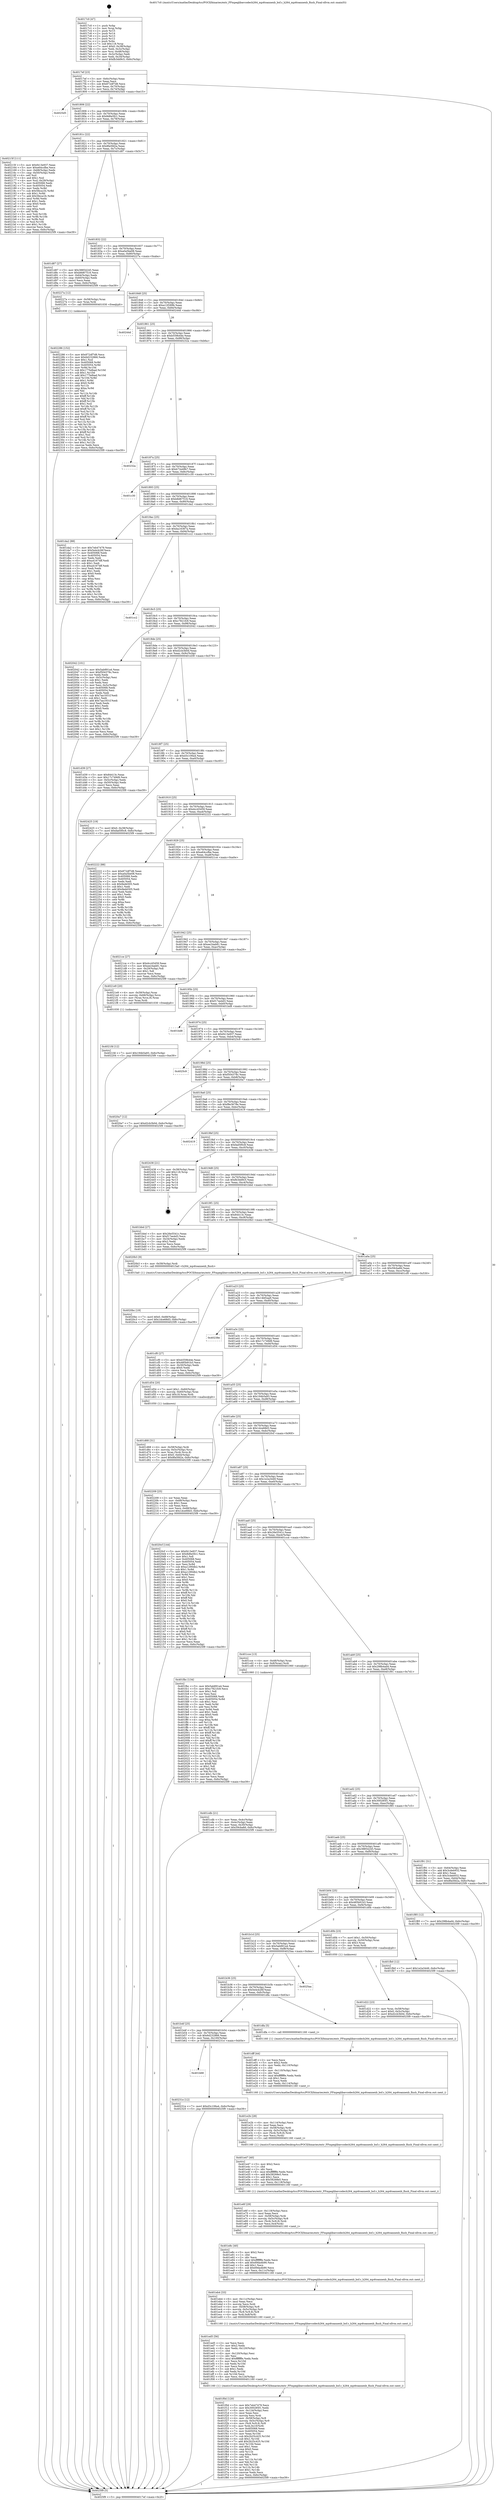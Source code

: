 digraph "0x4017c0" {
  label = "0x4017c0 (/mnt/c/Users/mathe/Desktop/tcc/POCII/binaries/extr_FFmpeglibavcodech264_mp4toannexb_bsf.c_h264_mp4toannexb_flush_Final-ollvm.out::main(0))"
  labelloc = "t"
  node[shape=record]

  Entry [label="",width=0.3,height=0.3,shape=circle,fillcolor=black,style=filled]
  "0x4017ef" [label="{
     0x4017ef [23]\l
     | [instrs]\l
     &nbsp;&nbsp;0x4017ef \<+3\>: mov -0x6c(%rbp),%eax\l
     &nbsp;&nbsp;0x4017f2 \<+2\>: mov %eax,%ecx\l
     &nbsp;&nbsp;0x4017f4 \<+6\>: sub $0x872df7d8,%ecx\l
     &nbsp;&nbsp;0x4017fa \<+3\>: mov %eax,-0x70(%rbp)\l
     &nbsp;&nbsp;0x4017fd \<+3\>: mov %ecx,-0x74(%rbp)\l
     &nbsp;&nbsp;0x401800 \<+6\>: je 00000000004025d5 \<main+0xe15\>\l
  }"]
  "0x4025d5" [label="{
     0x4025d5\l
  }", style=dashed]
  "0x401806" [label="{
     0x401806 [22]\l
     | [instrs]\l
     &nbsp;&nbsp;0x401806 \<+5\>: jmp 000000000040180b \<main+0x4b\>\l
     &nbsp;&nbsp;0x40180b \<+3\>: mov -0x70(%rbp),%eax\l
     &nbsp;&nbsp;0x40180e \<+5\>: sub $0x8d6e5fc1,%eax\l
     &nbsp;&nbsp;0x401813 \<+3\>: mov %eax,-0x78(%rbp)\l
     &nbsp;&nbsp;0x401816 \<+6\>: je 000000000040215f \<main+0x99f\>\l
  }"]
  Exit [label="",width=0.3,height=0.3,shape=circle,fillcolor=black,style=filled,peripheries=2]
  "0x40215f" [label="{
     0x40215f [111]\l
     | [instrs]\l
     &nbsp;&nbsp;0x40215f \<+5\>: mov $0xf413e937,%eax\l
     &nbsp;&nbsp;0x402164 \<+5\>: mov $0xe64ccfbe,%ecx\l
     &nbsp;&nbsp;0x402169 \<+3\>: mov -0x68(%rbp),%edx\l
     &nbsp;&nbsp;0x40216c \<+3\>: cmp -0x50(%rbp),%edx\l
     &nbsp;&nbsp;0x40216f \<+4\>: setl %sil\l
     &nbsp;&nbsp;0x402173 \<+4\>: and $0x1,%sil\l
     &nbsp;&nbsp;0x402177 \<+4\>: mov %sil,-0x29(%rbp)\l
     &nbsp;&nbsp;0x40217b \<+7\>: mov 0x405068,%edx\l
     &nbsp;&nbsp;0x402182 \<+7\>: mov 0x405054,%edi\l
     &nbsp;&nbsp;0x402189 \<+3\>: mov %edx,%r8d\l
     &nbsp;&nbsp;0x40218c \<+7\>: sub $0x5feca1fc,%r8d\l
     &nbsp;&nbsp;0x402193 \<+4\>: sub $0x1,%r8d\l
     &nbsp;&nbsp;0x402197 \<+7\>: add $0x5feca1fc,%r8d\l
     &nbsp;&nbsp;0x40219e \<+4\>: imul %r8d,%edx\l
     &nbsp;&nbsp;0x4021a2 \<+3\>: and $0x1,%edx\l
     &nbsp;&nbsp;0x4021a5 \<+3\>: cmp $0x0,%edx\l
     &nbsp;&nbsp;0x4021a8 \<+4\>: sete %sil\l
     &nbsp;&nbsp;0x4021ac \<+3\>: cmp $0xa,%edi\l
     &nbsp;&nbsp;0x4021af \<+4\>: setl %r9b\l
     &nbsp;&nbsp;0x4021b3 \<+3\>: mov %sil,%r10b\l
     &nbsp;&nbsp;0x4021b6 \<+3\>: and %r9b,%r10b\l
     &nbsp;&nbsp;0x4021b9 \<+3\>: xor %r9b,%sil\l
     &nbsp;&nbsp;0x4021bc \<+3\>: or %sil,%r10b\l
     &nbsp;&nbsp;0x4021bf \<+4\>: test $0x1,%r10b\l
     &nbsp;&nbsp;0x4021c3 \<+3\>: cmovne %ecx,%eax\l
     &nbsp;&nbsp;0x4021c6 \<+3\>: mov %eax,-0x6c(%rbp)\l
     &nbsp;&nbsp;0x4021c9 \<+5\>: jmp 00000000004025f9 \<main+0xe39\>\l
  }"]
  "0x40181c" [label="{
     0x40181c [22]\l
     | [instrs]\l
     &nbsp;&nbsp;0x40181c \<+5\>: jmp 0000000000401821 \<main+0x61\>\l
     &nbsp;&nbsp;0x401821 \<+3\>: mov -0x70(%rbp),%eax\l
     &nbsp;&nbsp;0x401824 \<+5\>: sub $0x8fa5fd2a,%eax\l
     &nbsp;&nbsp;0x401829 \<+3\>: mov %eax,-0x7c(%rbp)\l
     &nbsp;&nbsp;0x40182c \<+6\>: je 0000000000401d87 \<main+0x5c7\>\l
  }"]
  "0x401b68" [label="{
     0x401b68\l
  }", style=dashed]
  "0x401d87" [label="{
     0x401d87 [27]\l
     | [instrs]\l
     &nbsp;&nbsp;0x401d87 \<+5\>: mov $0x38854245,%eax\l
     &nbsp;&nbsp;0x401d8c \<+5\>: mov $0xb8d67516,%ecx\l
     &nbsp;&nbsp;0x401d91 \<+3\>: mov -0x64(%rbp),%edx\l
     &nbsp;&nbsp;0x401d94 \<+3\>: cmp -0x60(%rbp),%edx\l
     &nbsp;&nbsp;0x401d97 \<+3\>: cmovl %ecx,%eax\l
     &nbsp;&nbsp;0x401d9a \<+3\>: mov %eax,-0x6c(%rbp)\l
     &nbsp;&nbsp;0x401d9d \<+5\>: jmp 00000000004025f9 \<main+0xe39\>\l
  }"]
  "0x401832" [label="{
     0x401832 [22]\l
     | [instrs]\l
     &nbsp;&nbsp;0x401832 \<+5\>: jmp 0000000000401837 \<main+0x77\>\l
     &nbsp;&nbsp;0x401837 \<+3\>: mov -0x70(%rbp),%eax\l
     &nbsp;&nbsp;0x40183a \<+5\>: sub $0xa0a5be08,%eax\l
     &nbsp;&nbsp;0x40183f \<+3\>: mov %eax,-0x80(%rbp)\l
     &nbsp;&nbsp;0x401842 \<+6\>: je 000000000040227a \<main+0xaba\>\l
  }"]
  "0x40231e" [label="{
     0x40231e [12]\l
     | [instrs]\l
     &nbsp;&nbsp;0x40231e \<+7\>: movl $0xd3c106a4,-0x6c(%rbp)\l
     &nbsp;&nbsp;0x402325 \<+5\>: jmp 00000000004025f9 \<main+0xe39\>\l
  }"]
  "0x40227a" [label="{
     0x40227a [12]\l
     | [instrs]\l
     &nbsp;&nbsp;0x40227a \<+4\>: mov -0x58(%rbp),%rax\l
     &nbsp;&nbsp;0x40227e \<+3\>: mov %rax,%rdi\l
     &nbsp;&nbsp;0x402281 \<+5\>: call 0000000000401030 \<free@plt\>\l
     | [calls]\l
     &nbsp;&nbsp;0x401030 \{1\} (unknown)\l
  }"]
  "0x401848" [label="{
     0x401848 [25]\l
     | [instrs]\l
     &nbsp;&nbsp;0x401848 \<+5\>: jmp 000000000040184d \<main+0x8d\>\l
     &nbsp;&nbsp;0x40184d \<+3\>: mov -0x70(%rbp),%eax\l
     &nbsp;&nbsp;0x401850 \<+5\>: sub $0xa12f289b,%eax\l
     &nbsp;&nbsp;0x401855 \<+6\>: mov %eax,-0x84(%rbp)\l
     &nbsp;&nbsp;0x40185b \<+6\>: je 000000000040244d \<main+0xc8d\>\l
  }"]
  "0x402286" [label="{
     0x402286 [152]\l
     | [instrs]\l
     &nbsp;&nbsp;0x402286 \<+5\>: mov $0x872df7d8,%ecx\l
     &nbsp;&nbsp;0x40228b \<+5\>: mov $0x6d232866,%edx\l
     &nbsp;&nbsp;0x402290 \<+3\>: mov $0x1,%sil\l
     &nbsp;&nbsp;0x402293 \<+8\>: mov 0x405068,%r8d\l
     &nbsp;&nbsp;0x40229b \<+8\>: mov 0x405054,%r9d\l
     &nbsp;&nbsp;0x4022a3 \<+3\>: mov %r8d,%r10d\l
     &nbsp;&nbsp;0x4022a6 \<+7\>: sub $0x177bdbad,%r10d\l
     &nbsp;&nbsp;0x4022ad \<+4\>: sub $0x1,%r10d\l
     &nbsp;&nbsp;0x4022b1 \<+7\>: add $0x177bdbad,%r10d\l
     &nbsp;&nbsp;0x4022b8 \<+4\>: imul %r10d,%r8d\l
     &nbsp;&nbsp;0x4022bc \<+4\>: and $0x1,%r8d\l
     &nbsp;&nbsp;0x4022c0 \<+4\>: cmp $0x0,%r8d\l
     &nbsp;&nbsp;0x4022c4 \<+4\>: sete %r11b\l
     &nbsp;&nbsp;0x4022c8 \<+4\>: cmp $0xa,%r9d\l
     &nbsp;&nbsp;0x4022cc \<+3\>: setl %bl\l
     &nbsp;&nbsp;0x4022cf \<+3\>: mov %r11b,%r14b\l
     &nbsp;&nbsp;0x4022d2 \<+4\>: xor $0xff,%r14b\l
     &nbsp;&nbsp;0x4022d6 \<+3\>: mov %bl,%r15b\l
     &nbsp;&nbsp;0x4022d9 \<+4\>: xor $0xff,%r15b\l
     &nbsp;&nbsp;0x4022dd \<+4\>: xor $0x1,%sil\l
     &nbsp;&nbsp;0x4022e1 \<+3\>: mov %r14b,%r12b\l
     &nbsp;&nbsp;0x4022e4 \<+4\>: and $0xff,%r12b\l
     &nbsp;&nbsp;0x4022e8 \<+3\>: and %sil,%r11b\l
     &nbsp;&nbsp;0x4022eb \<+3\>: mov %r15b,%r13b\l
     &nbsp;&nbsp;0x4022ee \<+4\>: and $0xff,%r13b\l
     &nbsp;&nbsp;0x4022f2 \<+3\>: and %sil,%bl\l
     &nbsp;&nbsp;0x4022f5 \<+3\>: or %r11b,%r12b\l
     &nbsp;&nbsp;0x4022f8 \<+3\>: or %bl,%r13b\l
     &nbsp;&nbsp;0x4022fb \<+3\>: xor %r13b,%r12b\l
     &nbsp;&nbsp;0x4022fe \<+3\>: or %r15b,%r14b\l
     &nbsp;&nbsp;0x402301 \<+4\>: xor $0xff,%r14b\l
     &nbsp;&nbsp;0x402305 \<+4\>: or $0x1,%sil\l
     &nbsp;&nbsp;0x402309 \<+3\>: and %sil,%r14b\l
     &nbsp;&nbsp;0x40230c \<+3\>: or %r14b,%r12b\l
     &nbsp;&nbsp;0x40230f \<+4\>: test $0x1,%r12b\l
     &nbsp;&nbsp;0x402313 \<+3\>: cmovne %edx,%ecx\l
     &nbsp;&nbsp;0x402316 \<+3\>: mov %ecx,-0x6c(%rbp)\l
     &nbsp;&nbsp;0x402319 \<+5\>: jmp 00000000004025f9 \<main+0xe39\>\l
  }"]
  "0x40244d" [label="{
     0x40244d\l
  }", style=dashed]
  "0x401861" [label="{
     0x401861 [25]\l
     | [instrs]\l
     &nbsp;&nbsp;0x401861 \<+5\>: jmp 0000000000401866 \<main+0xa6\>\l
     &nbsp;&nbsp;0x401866 \<+3\>: mov -0x70(%rbp),%eax\l
     &nbsp;&nbsp;0x401869 \<+5\>: sub $0xb559b44e,%eax\l
     &nbsp;&nbsp;0x40186e \<+6\>: mov %eax,-0x88(%rbp)\l
     &nbsp;&nbsp;0x401874 \<+6\>: je 000000000040232a \<main+0xb6a\>\l
  }"]
  "0x4021fd" [label="{
     0x4021fd [12]\l
     | [instrs]\l
     &nbsp;&nbsp;0x4021fd \<+7\>: movl $0x194b5a93,-0x6c(%rbp)\l
     &nbsp;&nbsp;0x402204 \<+5\>: jmp 00000000004025f9 \<main+0xe39\>\l
  }"]
  "0x40232a" [label="{
     0x40232a\l
  }", style=dashed]
  "0x40187a" [label="{
     0x40187a [25]\l
     | [instrs]\l
     &nbsp;&nbsp;0x40187a \<+5\>: jmp 000000000040187f \<main+0xbf\>\l
     &nbsp;&nbsp;0x40187f \<+3\>: mov -0x70(%rbp),%eax\l
     &nbsp;&nbsp;0x401882 \<+5\>: sub $0xb72e49b7,%eax\l
     &nbsp;&nbsp;0x401887 \<+6\>: mov %eax,-0x8c(%rbp)\l
     &nbsp;&nbsp;0x40188d \<+6\>: je 0000000000401c30 \<main+0x470\>\l
  }"]
  "0x4020bc" [label="{
     0x4020bc [19]\l
     | [instrs]\l
     &nbsp;&nbsp;0x4020bc \<+7\>: movl $0x0,-0x68(%rbp)\l
     &nbsp;&nbsp;0x4020c3 \<+7\>: movl $0x1dce68d3,-0x6c(%rbp)\l
     &nbsp;&nbsp;0x4020ca \<+5\>: jmp 00000000004025f9 \<main+0xe39\>\l
  }"]
  "0x401c30" [label="{
     0x401c30\l
  }", style=dashed]
  "0x401893" [label="{
     0x401893 [25]\l
     | [instrs]\l
     &nbsp;&nbsp;0x401893 \<+5\>: jmp 0000000000401898 \<main+0xd8\>\l
     &nbsp;&nbsp;0x401898 \<+3\>: mov -0x70(%rbp),%eax\l
     &nbsp;&nbsp;0x40189b \<+5\>: sub $0xb8d67516,%eax\l
     &nbsp;&nbsp;0x4018a0 \<+6\>: mov %eax,-0x90(%rbp)\l
     &nbsp;&nbsp;0x4018a6 \<+6\>: je 0000000000401da2 \<main+0x5e2\>\l
  }"]
  "0x401f0d" [label="{
     0x401f0d [120]\l
     | [instrs]\l
     &nbsp;&nbsp;0x401f0d \<+5\>: mov $0x7eb47479,%ecx\l
     &nbsp;&nbsp;0x401f12 \<+5\>: mov $0x300285f1,%edx\l
     &nbsp;&nbsp;0x401f17 \<+6\>: mov -0x124(%rbp),%esi\l
     &nbsp;&nbsp;0x401f1d \<+3\>: imul %eax,%esi\l
     &nbsp;&nbsp;0x401f20 \<+3\>: movslq %esi,%rdi\l
     &nbsp;&nbsp;0x401f23 \<+4\>: mov -0x58(%rbp),%r8\l
     &nbsp;&nbsp;0x401f27 \<+4\>: movslq -0x5c(%rbp),%r9\l
     &nbsp;&nbsp;0x401f2b \<+4\>: mov (%r8,%r9,8),%r8\l
     &nbsp;&nbsp;0x401f2f \<+4\>: mov %rdi,0x10(%r8)\l
     &nbsp;&nbsp;0x401f33 \<+7\>: mov 0x405068,%eax\l
     &nbsp;&nbsp;0x401f3a \<+7\>: mov 0x405054,%esi\l
     &nbsp;&nbsp;0x401f41 \<+3\>: mov %eax,%r10d\l
     &nbsp;&nbsp;0x401f44 \<+7\>: sub $0x2b25c425,%r10d\l
     &nbsp;&nbsp;0x401f4b \<+4\>: sub $0x1,%r10d\l
     &nbsp;&nbsp;0x401f4f \<+7\>: add $0x2b25c425,%r10d\l
     &nbsp;&nbsp;0x401f56 \<+4\>: imul %r10d,%eax\l
     &nbsp;&nbsp;0x401f5a \<+3\>: and $0x1,%eax\l
     &nbsp;&nbsp;0x401f5d \<+3\>: cmp $0x0,%eax\l
     &nbsp;&nbsp;0x401f60 \<+4\>: sete %r11b\l
     &nbsp;&nbsp;0x401f64 \<+3\>: cmp $0xa,%esi\l
     &nbsp;&nbsp;0x401f67 \<+3\>: setl %bl\l
     &nbsp;&nbsp;0x401f6a \<+3\>: mov %r11b,%r14b\l
     &nbsp;&nbsp;0x401f6d \<+3\>: and %bl,%r14b\l
     &nbsp;&nbsp;0x401f70 \<+3\>: xor %bl,%r11b\l
     &nbsp;&nbsp;0x401f73 \<+3\>: or %r11b,%r14b\l
     &nbsp;&nbsp;0x401f76 \<+4\>: test $0x1,%r14b\l
     &nbsp;&nbsp;0x401f7a \<+3\>: cmovne %edx,%ecx\l
     &nbsp;&nbsp;0x401f7d \<+3\>: mov %ecx,-0x6c(%rbp)\l
     &nbsp;&nbsp;0x401f80 \<+5\>: jmp 00000000004025f9 \<main+0xe39\>\l
  }"]
  "0x401da2" [label="{
     0x401da2 [88]\l
     | [instrs]\l
     &nbsp;&nbsp;0x401da2 \<+5\>: mov $0x7eb47479,%eax\l
     &nbsp;&nbsp;0x401da7 \<+5\>: mov $0x5e4cb26f,%ecx\l
     &nbsp;&nbsp;0x401dac \<+7\>: mov 0x405068,%edx\l
     &nbsp;&nbsp;0x401db3 \<+7\>: mov 0x405054,%esi\l
     &nbsp;&nbsp;0x401dba \<+2\>: mov %edx,%edi\l
     &nbsp;&nbsp;0x401dbc \<+6\>: add $0xa41674ff,%edi\l
     &nbsp;&nbsp;0x401dc2 \<+3\>: sub $0x1,%edi\l
     &nbsp;&nbsp;0x401dc5 \<+6\>: sub $0xa41674ff,%edi\l
     &nbsp;&nbsp;0x401dcb \<+3\>: imul %edi,%edx\l
     &nbsp;&nbsp;0x401dce \<+3\>: and $0x1,%edx\l
     &nbsp;&nbsp;0x401dd1 \<+3\>: cmp $0x0,%edx\l
     &nbsp;&nbsp;0x401dd4 \<+4\>: sete %r8b\l
     &nbsp;&nbsp;0x401dd8 \<+3\>: cmp $0xa,%esi\l
     &nbsp;&nbsp;0x401ddb \<+4\>: setl %r9b\l
     &nbsp;&nbsp;0x401ddf \<+3\>: mov %r8b,%r10b\l
     &nbsp;&nbsp;0x401de2 \<+3\>: and %r9b,%r10b\l
     &nbsp;&nbsp;0x401de5 \<+3\>: xor %r9b,%r8b\l
     &nbsp;&nbsp;0x401de8 \<+3\>: or %r8b,%r10b\l
     &nbsp;&nbsp;0x401deb \<+4\>: test $0x1,%r10b\l
     &nbsp;&nbsp;0x401def \<+3\>: cmovne %ecx,%eax\l
     &nbsp;&nbsp;0x401df2 \<+3\>: mov %eax,-0x6c(%rbp)\l
     &nbsp;&nbsp;0x401df5 \<+5\>: jmp 00000000004025f9 \<main+0xe39\>\l
  }"]
  "0x4018ac" [label="{
     0x4018ac [25]\l
     | [instrs]\l
     &nbsp;&nbsp;0x4018ac \<+5\>: jmp 00000000004018b1 \<main+0xf1\>\l
     &nbsp;&nbsp;0x4018b1 \<+3\>: mov -0x70(%rbp),%eax\l
     &nbsp;&nbsp;0x4018b4 \<+5\>: sub $0xba16367a,%eax\l
     &nbsp;&nbsp;0x4018b9 \<+6\>: mov %eax,-0x94(%rbp)\l
     &nbsp;&nbsp;0x4018bf \<+6\>: je 0000000000401cc2 \<main+0x502\>\l
  }"]
  "0x401ed5" [label="{
     0x401ed5 [56]\l
     | [instrs]\l
     &nbsp;&nbsp;0x401ed5 \<+2\>: xor %ecx,%ecx\l
     &nbsp;&nbsp;0x401ed7 \<+5\>: mov $0x2,%edx\l
     &nbsp;&nbsp;0x401edc \<+6\>: mov %edx,-0x120(%rbp)\l
     &nbsp;&nbsp;0x401ee2 \<+1\>: cltd\l
     &nbsp;&nbsp;0x401ee3 \<+6\>: mov -0x120(%rbp),%esi\l
     &nbsp;&nbsp;0x401ee9 \<+2\>: idiv %esi\l
     &nbsp;&nbsp;0x401eeb \<+6\>: imul $0xfffffffe,%edx,%edx\l
     &nbsp;&nbsp;0x401ef1 \<+3\>: mov %ecx,%r10d\l
     &nbsp;&nbsp;0x401ef4 \<+3\>: sub %edx,%r10d\l
     &nbsp;&nbsp;0x401ef7 \<+2\>: mov %ecx,%edx\l
     &nbsp;&nbsp;0x401ef9 \<+3\>: sub $0x1,%edx\l
     &nbsp;&nbsp;0x401efc \<+3\>: add %edx,%r10d\l
     &nbsp;&nbsp;0x401eff \<+3\>: sub %r10d,%ecx\l
     &nbsp;&nbsp;0x401f02 \<+6\>: mov %ecx,-0x124(%rbp)\l
     &nbsp;&nbsp;0x401f08 \<+5\>: call 0000000000401160 \<next_i\>\l
     | [calls]\l
     &nbsp;&nbsp;0x401160 \{1\} (/mnt/c/Users/mathe/Desktop/tcc/POCII/binaries/extr_FFmpeglibavcodech264_mp4toannexb_bsf.c_h264_mp4toannexb_flush_Final-ollvm.out::next_i)\l
  }"]
  "0x401cc2" [label="{
     0x401cc2\l
  }", style=dashed]
  "0x4018c5" [label="{
     0x4018c5 [25]\l
     | [instrs]\l
     &nbsp;&nbsp;0x4018c5 \<+5\>: jmp 00000000004018ca \<main+0x10a\>\l
     &nbsp;&nbsp;0x4018ca \<+3\>: mov -0x70(%rbp),%eax\l
     &nbsp;&nbsp;0x4018cd \<+5\>: sub $0xc7821fc9,%eax\l
     &nbsp;&nbsp;0x4018d2 \<+6\>: mov %eax,-0x98(%rbp)\l
     &nbsp;&nbsp;0x4018d8 \<+6\>: je 0000000000402042 \<main+0x882\>\l
  }"]
  "0x401eb4" [label="{
     0x401eb4 [33]\l
     | [instrs]\l
     &nbsp;&nbsp;0x401eb4 \<+6\>: mov -0x11c(%rbp),%ecx\l
     &nbsp;&nbsp;0x401eba \<+3\>: imul %eax,%ecx\l
     &nbsp;&nbsp;0x401ebd \<+3\>: movslq %ecx,%rdi\l
     &nbsp;&nbsp;0x401ec0 \<+4\>: mov -0x58(%rbp),%r8\l
     &nbsp;&nbsp;0x401ec4 \<+4\>: movslq -0x5c(%rbp),%r9\l
     &nbsp;&nbsp;0x401ec8 \<+4\>: mov (%r8,%r9,8),%r8\l
     &nbsp;&nbsp;0x401ecc \<+4\>: mov %rdi,0x8(%r8)\l
     &nbsp;&nbsp;0x401ed0 \<+5\>: call 0000000000401160 \<next_i\>\l
     | [calls]\l
     &nbsp;&nbsp;0x401160 \{1\} (/mnt/c/Users/mathe/Desktop/tcc/POCII/binaries/extr_FFmpeglibavcodech264_mp4toannexb_bsf.c_h264_mp4toannexb_flush_Final-ollvm.out::next_i)\l
  }"]
  "0x402042" [label="{
     0x402042 [101]\l
     | [instrs]\l
     &nbsp;&nbsp;0x402042 \<+5\>: mov $0x5ab891a4,%eax\l
     &nbsp;&nbsp;0x402047 \<+5\>: mov $0xf504378c,%ecx\l
     &nbsp;&nbsp;0x40204c \<+2\>: xor %edx,%edx\l
     &nbsp;&nbsp;0x40204e \<+3\>: mov -0x5c(%rbp),%esi\l
     &nbsp;&nbsp;0x402051 \<+3\>: sub $0x1,%edx\l
     &nbsp;&nbsp;0x402054 \<+2\>: sub %edx,%esi\l
     &nbsp;&nbsp;0x402056 \<+3\>: mov %esi,-0x5c(%rbp)\l
     &nbsp;&nbsp;0x402059 \<+7\>: mov 0x405068,%edx\l
     &nbsp;&nbsp;0x402060 \<+7\>: mov 0x405054,%esi\l
     &nbsp;&nbsp;0x402067 \<+2\>: mov %edx,%edi\l
     &nbsp;&nbsp;0x402069 \<+6\>: sub $0x7aa1931f,%edi\l
     &nbsp;&nbsp;0x40206f \<+3\>: sub $0x1,%edi\l
     &nbsp;&nbsp;0x402072 \<+6\>: add $0x7aa1931f,%edi\l
     &nbsp;&nbsp;0x402078 \<+3\>: imul %edi,%edx\l
     &nbsp;&nbsp;0x40207b \<+3\>: and $0x1,%edx\l
     &nbsp;&nbsp;0x40207e \<+3\>: cmp $0x0,%edx\l
     &nbsp;&nbsp;0x402081 \<+4\>: sete %r8b\l
     &nbsp;&nbsp;0x402085 \<+3\>: cmp $0xa,%esi\l
     &nbsp;&nbsp;0x402088 \<+4\>: setl %r9b\l
     &nbsp;&nbsp;0x40208c \<+3\>: mov %r8b,%r10b\l
     &nbsp;&nbsp;0x40208f \<+3\>: and %r9b,%r10b\l
     &nbsp;&nbsp;0x402092 \<+3\>: xor %r9b,%r8b\l
     &nbsp;&nbsp;0x402095 \<+3\>: or %r8b,%r10b\l
     &nbsp;&nbsp;0x402098 \<+4\>: test $0x1,%r10b\l
     &nbsp;&nbsp;0x40209c \<+3\>: cmovne %ecx,%eax\l
     &nbsp;&nbsp;0x40209f \<+3\>: mov %eax,-0x6c(%rbp)\l
     &nbsp;&nbsp;0x4020a2 \<+5\>: jmp 00000000004025f9 \<main+0xe39\>\l
  }"]
  "0x4018de" [label="{
     0x4018de [25]\l
     | [instrs]\l
     &nbsp;&nbsp;0x4018de \<+5\>: jmp 00000000004018e3 \<main+0x123\>\l
     &nbsp;&nbsp;0x4018e3 \<+3\>: mov -0x70(%rbp),%eax\l
     &nbsp;&nbsp;0x4018e6 \<+5\>: sub $0xd2cb3b0d,%eax\l
     &nbsp;&nbsp;0x4018eb \<+6\>: mov %eax,-0x9c(%rbp)\l
     &nbsp;&nbsp;0x4018f1 \<+6\>: je 0000000000401d39 \<main+0x579\>\l
  }"]
  "0x401e8c" [label="{
     0x401e8c [40]\l
     | [instrs]\l
     &nbsp;&nbsp;0x401e8c \<+5\>: mov $0x2,%ecx\l
     &nbsp;&nbsp;0x401e91 \<+1\>: cltd\l
     &nbsp;&nbsp;0x401e92 \<+2\>: idiv %ecx\l
     &nbsp;&nbsp;0x401e94 \<+6\>: imul $0xfffffffe,%edx,%ecx\l
     &nbsp;&nbsp;0x401e9a \<+6\>: add $0x69da4b90,%ecx\l
     &nbsp;&nbsp;0x401ea0 \<+3\>: add $0x1,%ecx\l
     &nbsp;&nbsp;0x401ea3 \<+6\>: sub $0x69da4b90,%ecx\l
     &nbsp;&nbsp;0x401ea9 \<+6\>: mov %ecx,-0x11c(%rbp)\l
     &nbsp;&nbsp;0x401eaf \<+5\>: call 0000000000401160 \<next_i\>\l
     | [calls]\l
     &nbsp;&nbsp;0x401160 \{1\} (/mnt/c/Users/mathe/Desktop/tcc/POCII/binaries/extr_FFmpeglibavcodech264_mp4toannexb_bsf.c_h264_mp4toannexb_flush_Final-ollvm.out::next_i)\l
  }"]
  "0x401d39" [label="{
     0x401d39 [27]\l
     | [instrs]\l
     &nbsp;&nbsp;0x401d39 \<+5\>: mov $0x84413c,%eax\l
     &nbsp;&nbsp;0x401d3e \<+5\>: mov $0x17c749d9,%ecx\l
     &nbsp;&nbsp;0x401d43 \<+3\>: mov -0x5c(%rbp),%edx\l
     &nbsp;&nbsp;0x401d46 \<+3\>: cmp -0x50(%rbp),%edx\l
     &nbsp;&nbsp;0x401d49 \<+3\>: cmovl %ecx,%eax\l
     &nbsp;&nbsp;0x401d4c \<+3\>: mov %eax,-0x6c(%rbp)\l
     &nbsp;&nbsp;0x401d4f \<+5\>: jmp 00000000004025f9 \<main+0xe39\>\l
  }"]
  "0x4018f7" [label="{
     0x4018f7 [25]\l
     | [instrs]\l
     &nbsp;&nbsp;0x4018f7 \<+5\>: jmp 00000000004018fc \<main+0x13c\>\l
     &nbsp;&nbsp;0x4018fc \<+3\>: mov -0x70(%rbp),%eax\l
     &nbsp;&nbsp;0x4018ff \<+5\>: sub $0xd3c106a4,%eax\l
     &nbsp;&nbsp;0x401904 \<+6\>: mov %eax,-0xa0(%rbp)\l
     &nbsp;&nbsp;0x40190a \<+6\>: je 0000000000402425 \<main+0xc65\>\l
  }"]
  "0x401e6f" [label="{
     0x401e6f [29]\l
     | [instrs]\l
     &nbsp;&nbsp;0x401e6f \<+6\>: mov -0x118(%rbp),%ecx\l
     &nbsp;&nbsp;0x401e75 \<+3\>: imul %eax,%ecx\l
     &nbsp;&nbsp;0x401e78 \<+4\>: mov -0x58(%rbp),%rdi\l
     &nbsp;&nbsp;0x401e7c \<+4\>: movslq -0x5c(%rbp),%r8\l
     &nbsp;&nbsp;0x401e80 \<+4\>: mov (%rdi,%r8,8),%rdi\l
     &nbsp;&nbsp;0x401e84 \<+3\>: mov %ecx,0x4(%rdi)\l
     &nbsp;&nbsp;0x401e87 \<+5\>: call 0000000000401160 \<next_i\>\l
     | [calls]\l
     &nbsp;&nbsp;0x401160 \{1\} (/mnt/c/Users/mathe/Desktop/tcc/POCII/binaries/extr_FFmpeglibavcodech264_mp4toannexb_bsf.c_h264_mp4toannexb_flush_Final-ollvm.out::next_i)\l
  }"]
  "0x402425" [label="{
     0x402425 [19]\l
     | [instrs]\l
     &nbsp;&nbsp;0x402425 \<+7\>: movl $0x0,-0x38(%rbp)\l
     &nbsp;&nbsp;0x40242c \<+7\>: movl $0xfad5f0c8,-0x6c(%rbp)\l
     &nbsp;&nbsp;0x402433 \<+5\>: jmp 00000000004025f9 \<main+0xe39\>\l
  }"]
  "0x401910" [label="{
     0x401910 [25]\l
     | [instrs]\l
     &nbsp;&nbsp;0x401910 \<+5\>: jmp 0000000000401915 \<main+0x155\>\l
     &nbsp;&nbsp;0x401915 \<+3\>: mov -0x70(%rbp),%eax\l
     &nbsp;&nbsp;0x401918 \<+5\>: sub $0xdcc45459,%eax\l
     &nbsp;&nbsp;0x40191d \<+6\>: mov %eax,-0xa4(%rbp)\l
     &nbsp;&nbsp;0x401923 \<+6\>: je 0000000000402222 \<main+0xa62\>\l
  }"]
  "0x401e47" [label="{
     0x401e47 [40]\l
     | [instrs]\l
     &nbsp;&nbsp;0x401e47 \<+5\>: mov $0x2,%ecx\l
     &nbsp;&nbsp;0x401e4c \<+1\>: cltd\l
     &nbsp;&nbsp;0x401e4d \<+2\>: idiv %ecx\l
     &nbsp;&nbsp;0x401e4f \<+6\>: imul $0xfffffffe,%edx,%ecx\l
     &nbsp;&nbsp;0x401e55 \<+6\>: add $0x58268e5,%ecx\l
     &nbsp;&nbsp;0x401e5b \<+3\>: add $0x1,%ecx\l
     &nbsp;&nbsp;0x401e5e \<+6\>: sub $0x58268e5,%ecx\l
     &nbsp;&nbsp;0x401e64 \<+6\>: mov %ecx,-0x118(%rbp)\l
     &nbsp;&nbsp;0x401e6a \<+5\>: call 0000000000401160 \<next_i\>\l
     | [calls]\l
     &nbsp;&nbsp;0x401160 \{1\} (/mnt/c/Users/mathe/Desktop/tcc/POCII/binaries/extr_FFmpeglibavcodech264_mp4toannexb_bsf.c_h264_mp4toannexb_flush_Final-ollvm.out::next_i)\l
  }"]
  "0x402222" [label="{
     0x402222 [88]\l
     | [instrs]\l
     &nbsp;&nbsp;0x402222 \<+5\>: mov $0x872df7d8,%eax\l
     &nbsp;&nbsp;0x402227 \<+5\>: mov $0xa0a5be08,%ecx\l
     &nbsp;&nbsp;0x40222c \<+7\>: mov 0x405068,%edx\l
     &nbsp;&nbsp;0x402233 \<+7\>: mov 0x405054,%esi\l
     &nbsp;&nbsp;0x40223a \<+2\>: mov %edx,%edi\l
     &nbsp;&nbsp;0x40223c \<+6\>: sub $0x9edd305,%edi\l
     &nbsp;&nbsp;0x402242 \<+3\>: sub $0x1,%edi\l
     &nbsp;&nbsp;0x402245 \<+6\>: add $0x9edd305,%edi\l
     &nbsp;&nbsp;0x40224b \<+3\>: imul %edi,%edx\l
     &nbsp;&nbsp;0x40224e \<+3\>: and $0x1,%edx\l
     &nbsp;&nbsp;0x402251 \<+3\>: cmp $0x0,%edx\l
     &nbsp;&nbsp;0x402254 \<+4\>: sete %r8b\l
     &nbsp;&nbsp;0x402258 \<+3\>: cmp $0xa,%esi\l
     &nbsp;&nbsp;0x40225b \<+4\>: setl %r9b\l
     &nbsp;&nbsp;0x40225f \<+3\>: mov %r8b,%r10b\l
     &nbsp;&nbsp;0x402262 \<+3\>: and %r9b,%r10b\l
     &nbsp;&nbsp;0x402265 \<+3\>: xor %r9b,%r8b\l
     &nbsp;&nbsp;0x402268 \<+3\>: or %r8b,%r10b\l
     &nbsp;&nbsp;0x40226b \<+4\>: test $0x1,%r10b\l
     &nbsp;&nbsp;0x40226f \<+3\>: cmovne %ecx,%eax\l
     &nbsp;&nbsp;0x402272 \<+3\>: mov %eax,-0x6c(%rbp)\l
     &nbsp;&nbsp;0x402275 \<+5\>: jmp 00000000004025f9 \<main+0xe39\>\l
  }"]
  "0x401929" [label="{
     0x401929 [25]\l
     | [instrs]\l
     &nbsp;&nbsp;0x401929 \<+5\>: jmp 000000000040192e \<main+0x16e\>\l
     &nbsp;&nbsp;0x40192e \<+3\>: mov -0x70(%rbp),%eax\l
     &nbsp;&nbsp;0x401931 \<+5\>: sub $0xe64ccfbe,%eax\l
     &nbsp;&nbsp;0x401936 \<+6\>: mov %eax,-0xa8(%rbp)\l
     &nbsp;&nbsp;0x40193c \<+6\>: je 00000000004021ce \<main+0xa0e\>\l
  }"]
  "0x401e2b" [label="{
     0x401e2b [28]\l
     | [instrs]\l
     &nbsp;&nbsp;0x401e2b \<+6\>: mov -0x114(%rbp),%ecx\l
     &nbsp;&nbsp;0x401e31 \<+3\>: imul %eax,%ecx\l
     &nbsp;&nbsp;0x401e34 \<+4\>: mov -0x58(%rbp),%rdi\l
     &nbsp;&nbsp;0x401e38 \<+4\>: movslq -0x5c(%rbp),%r8\l
     &nbsp;&nbsp;0x401e3c \<+4\>: mov (%rdi,%r8,8),%rdi\l
     &nbsp;&nbsp;0x401e40 \<+2\>: mov %ecx,(%rdi)\l
     &nbsp;&nbsp;0x401e42 \<+5\>: call 0000000000401160 \<next_i\>\l
     | [calls]\l
     &nbsp;&nbsp;0x401160 \{1\} (/mnt/c/Users/mathe/Desktop/tcc/POCII/binaries/extr_FFmpeglibavcodech264_mp4toannexb_bsf.c_h264_mp4toannexb_flush_Final-ollvm.out::next_i)\l
  }"]
  "0x4021ce" [label="{
     0x4021ce [27]\l
     | [instrs]\l
     &nbsp;&nbsp;0x4021ce \<+5\>: mov $0xdcc45459,%eax\l
     &nbsp;&nbsp;0x4021d3 \<+5\>: mov $0xee24ab81,%ecx\l
     &nbsp;&nbsp;0x4021d8 \<+3\>: mov -0x29(%rbp),%dl\l
     &nbsp;&nbsp;0x4021db \<+3\>: test $0x1,%dl\l
     &nbsp;&nbsp;0x4021de \<+3\>: cmovne %ecx,%eax\l
     &nbsp;&nbsp;0x4021e1 \<+3\>: mov %eax,-0x6c(%rbp)\l
     &nbsp;&nbsp;0x4021e4 \<+5\>: jmp 00000000004025f9 \<main+0xe39\>\l
  }"]
  "0x401942" [label="{
     0x401942 [25]\l
     | [instrs]\l
     &nbsp;&nbsp;0x401942 \<+5\>: jmp 0000000000401947 \<main+0x187\>\l
     &nbsp;&nbsp;0x401947 \<+3\>: mov -0x70(%rbp),%eax\l
     &nbsp;&nbsp;0x40194a \<+5\>: sub $0xee24ab81,%eax\l
     &nbsp;&nbsp;0x40194f \<+6\>: mov %eax,-0xac(%rbp)\l
     &nbsp;&nbsp;0x401955 \<+6\>: je 00000000004021e9 \<main+0xa29\>\l
  }"]
  "0x401dff" [label="{
     0x401dff [44]\l
     | [instrs]\l
     &nbsp;&nbsp;0x401dff \<+2\>: xor %ecx,%ecx\l
     &nbsp;&nbsp;0x401e01 \<+5\>: mov $0x2,%edx\l
     &nbsp;&nbsp;0x401e06 \<+6\>: mov %edx,-0x110(%rbp)\l
     &nbsp;&nbsp;0x401e0c \<+1\>: cltd\l
     &nbsp;&nbsp;0x401e0d \<+6\>: mov -0x110(%rbp),%esi\l
     &nbsp;&nbsp;0x401e13 \<+2\>: idiv %esi\l
     &nbsp;&nbsp;0x401e15 \<+6\>: imul $0xfffffffe,%edx,%edx\l
     &nbsp;&nbsp;0x401e1b \<+3\>: sub $0x1,%ecx\l
     &nbsp;&nbsp;0x401e1e \<+2\>: sub %ecx,%edx\l
     &nbsp;&nbsp;0x401e20 \<+6\>: mov %edx,-0x114(%rbp)\l
     &nbsp;&nbsp;0x401e26 \<+5\>: call 0000000000401160 \<next_i\>\l
     | [calls]\l
     &nbsp;&nbsp;0x401160 \{1\} (/mnt/c/Users/mathe/Desktop/tcc/POCII/binaries/extr_FFmpeglibavcodech264_mp4toannexb_bsf.c_h264_mp4toannexb_flush_Final-ollvm.out::next_i)\l
  }"]
  "0x4021e9" [label="{
     0x4021e9 [20]\l
     | [instrs]\l
     &nbsp;&nbsp;0x4021e9 \<+4\>: mov -0x58(%rbp),%rax\l
     &nbsp;&nbsp;0x4021ed \<+4\>: movslq -0x68(%rbp),%rcx\l
     &nbsp;&nbsp;0x4021f1 \<+4\>: mov (%rax,%rcx,8),%rax\l
     &nbsp;&nbsp;0x4021f5 \<+3\>: mov %rax,%rdi\l
     &nbsp;&nbsp;0x4021f8 \<+5\>: call 0000000000401030 \<free@plt\>\l
     | [calls]\l
     &nbsp;&nbsp;0x401030 \{1\} (unknown)\l
  }"]
  "0x40195b" [label="{
     0x40195b [25]\l
     | [instrs]\l
     &nbsp;&nbsp;0x40195b \<+5\>: jmp 0000000000401960 \<main+0x1a0\>\l
     &nbsp;&nbsp;0x401960 \<+3\>: mov -0x70(%rbp),%eax\l
     &nbsp;&nbsp;0x401963 \<+5\>: sub $0xf17ee4d3,%eax\l
     &nbsp;&nbsp;0x401968 \<+6\>: mov %eax,-0xb0(%rbp)\l
     &nbsp;&nbsp;0x40196e \<+6\>: je 0000000000401bd8 \<main+0x418\>\l
  }"]
  "0x401b4f" [label="{
     0x401b4f [25]\l
     | [instrs]\l
     &nbsp;&nbsp;0x401b4f \<+5\>: jmp 0000000000401b54 \<main+0x394\>\l
     &nbsp;&nbsp;0x401b54 \<+3\>: mov -0x70(%rbp),%eax\l
     &nbsp;&nbsp;0x401b57 \<+5\>: sub $0x6d232866,%eax\l
     &nbsp;&nbsp;0x401b5c \<+6\>: mov %eax,-0x100(%rbp)\l
     &nbsp;&nbsp;0x401b62 \<+6\>: je 000000000040231e \<main+0xb5e\>\l
  }"]
  "0x401bd8" [label="{
     0x401bd8\l
  }", style=dashed]
  "0x401974" [label="{
     0x401974 [25]\l
     | [instrs]\l
     &nbsp;&nbsp;0x401974 \<+5\>: jmp 0000000000401979 \<main+0x1b9\>\l
     &nbsp;&nbsp;0x401979 \<+3\>: mov -0x70(%rbp),%eax\l
     &nbsp;&nbsp;0x40197c \<+5\>: sub $0xf413e937,%eax\l
     &nbsp;&nbsp;0x401981 \<+6\>: mov %eax,-0xb4(%rbp)\l
     &nbsp;&nbsp;0x401987 \<+6\>: je 00000000004025c9 \<main+0xe09\>\l
  }"]
  "0x401dfa" [label="{
     0x401dfa [5]\l
     | [instrs]\l
     &nbsp;&nbsp;0x401dfa \<+5\>: call 0000000000401160 \<next_i\>\l
     | [calls]\l
     &nbsp;&nbsp;0x401160 \{1\} (/mnt/c/Users/mathe/Desktop/tcc/POCII/binaries/extr_FFmpeglibavcodech264_mp4toannexb_bsf.c_h264_mp4toannexb_flush_Final-ollvm.out::next_i)\l
  }"]
  "0x4025c9" [label="{
     0x4025c9\l
  }", style=dashed]
  "0x40198d" [label="{
     0x40198d [25]\l
     | [instrs]\l
     &nbsp;&nbsp;0x40198d \<+5\>: jmp 0000000000401992 \<main+0x1d2\>\l
     &nbsp;&nbsp;0x401992 \<+3\>: mov -0x70(%rbp),%eax\l
     &nbsp;&nbsp;0x401995 \<+5\>: sub $0xf504378c,%eax\l
     &nbsp;&nbsp;0x40199a \<+6\>: mov %eax,-0xb8(%rbp)\l
     &nbsp;&nbsp;0x4019a0 \<+6\>: je 00000000004020a7 \<main+0x8e7\>\l
  }"]
  "0x401b36" [label="{
     0x401b36 [25]\l
     | [instrs]\l
     &nbsp;&nbsp;0x401b36 \<+5\>: jmp 0000000000401b3b \<main+0x37b\>\l
     &nbsp;&nbsp;0x401b3b \<+3\>: mov -0x70(%rbp),%eax\l
     &nbsp;&nbsp;0x401b3e \<+5\>: sub $0x5e4cb26f,%eax\l
     &nbsp;&nbsp;0x401b43 \<+6\>: mov %eax,-0xfc(%rbp)\l
     &nbsp;&nbsp;0x401b49 \<+6\>: je 0000000000401dfa \<main+0x63a\>\l
  }"]
  "0x4020a7" [label="{
     0x4020a7 [12]\l
     | [instrs]\l
     &nbsp;&nbsp;0x4020a7 \<+7\>: movl $0xd2cb3b0d,-0x6c(%rbp)\l
     &nbsp;&nbsp;0x4020ae \<+5\>: jmp 00000000004025f9 \<main+0xe39\>\l
  }"]
  "0x4019a6" [label="{
     0x4019a6 [25]\l
     | [instrs]\l
     &nbsp;&nbsp;0x4019a6 \<+5\>: jmp 00000000004019ab \<main+0x1eb\>\l
     &nbsp;&nbsp;0x4019ab \<+3\>: mov -0x70(%rbp),%eax\l
     &nbsp;&nbsp;0x4019ae \<+5\>: sub $0xf8e3678e,%eax\l
     &nbsp;&nbsp;0x4019b3 \<+6\>: mov %eax,-0xbc(%rbp)\l
     &nbsp;&nbsp;0x4019b9 \<+6\>: je 0000000000402419 \<main+0xc59\>\l
  }"]
  "0x4025aa" [label="{
     0x4025aa\l
  }", style=dashed]
  "0x402419" [label="{
     0x402419\l
  }", style=dashed]
  "0x4019bf" [label="{
     0x4019bf [25]\l
     | [instrs]\l
     &nbsp;&nbsp;0x4019bf \<+5\>: jmp 00000000004019c4 \<main+0x204\>\l
     &nbsp;&nbsp;0x4019c4 \<+3\>: mov -0x70(%rbp),%eax\l
     &nbsp;&nbsp;0x4019c7 \<+5\>: sub $0xfad5f0c8,%eax\l
     &nbsp;&nbsp;0x4019cc \<+6\>: mov %eax,-0xc0(%rbp)\l
     &nbsp;&nbsp;0x4019d2 \<+6\>: je 0000000000402438 \<main+0xc78\>\l
  }"]
  "0x401d68" [label="{
     0x401d68 [31]\l
     | [instrs]\l
     &nbsp;&nbsp;0x401d68 \<+4\>: mov -0x58(%rbp),%rdi\l
     &nbsp;&nbsp;0x401d6c \<+4\>: movslq -0x5c(%rbp),%rcx\l
     &nbsp;&nbsp;0x401d70 \<+4\>: mov %rax,(%rdi,%rcx,8)\l
     &nbsp;&nbsp;0x401d74 \<+7\>: movl $0x0,-0x64(%rbp)\l
     &nbsp;&nbsp;0x401d7b \<+7\>: movl $0x8fa5fd2a,-0x6c(%rbp)\l
     &nbsp;&nbsp;0x401d82 \<+5\>: jmp 00000000004025f9 \<main+0xe39\>\l
  }"]
  "0x402438" [label="{
     0x402438 [21]\l
     | [instrs]\l
     &nbsp;&nbsp;0x402438 \<+3\>: mov -0x38(%rbp),%eax\l
     &nbsp;&nbsp;0x40243b \<+7\>: add $0x118,%rsp\l
     &nbsp;&nbsp;0x402442 \<+1\>: pop %rbx\l
     &nbsp;&nbsp;0x402443 \<+2\>: pop %r12\l
     &nbsp;&nbsp;0x402445 \<+2\>: pop %r13\l
     &nbsp;&nbsp;0x402447 \<+2\>: pop %r14\l
     &nbsp;&nbsp;0x402449 \<+2\>: pop %r15\l
     &nbsp;&nbsp;0x40244b \<+1\>: pop %rbp\l
     &nbsp;&nbsp;0x40244c \<+1\>: ret\l
  }"]
  "0x4019d8" [label="{
     0x4019d8 [25]\l
     | [instrs]\l
     &nbsp;&nbsp;0x4019d8 \<+5\>: jmp 00000000004019dd \<main+0x21d\>\l
     &nbsp;&nbsp;0x4019dd \<+3\>: mov -0x70(%rbp),%eax\l
     &nbsp;&nbsp;0x4019e0 \<+5\>: sub $0xfb3dd9c5,%eax\l
     &nbsp;&nbsp;0x4019e5 \<+6\>: mov %eax,-0xc4(%rbp)\l
     &nbsp;&nbsp;0x4019eb \<+6\>: je 0000000000401bbd \<main+0x3fd\>\l
  }"]
  "0x401d22" [label="{
     0x401d22 [23]\l
     | [instrs]\l
     &nbsp;&nbsp;0x401d22 \<+4\>: mov %rax,-0x58(%rbp)\l
     &nbsp;&nbsp;0x401d26 \<+7\>: movl $0x0,-0x5c(%rbp)\l
     &nbsp;&nbsp;0x401d2d \<+7\>: movl $0xd2cb3b0d,-0x6c(%rbp)\l
     &nbsp;&nbsp;0x401d34 \<+5\>: jmp 00000000004025f9 \<main+0xe39\>\l
  }"]
  "0x401bbd" [label="{
     0x401bbd [27]\l
     | [instrs]\l
     &nbsp;&nbsp;0x401bbd \<+5\>: mov $0x26e5541c,%eax\l
     &nbsp;&nbsp;0x401bc2 \<+5\>: mov $0xf17ee4d3,%ecx\l
     &nbsp;&nbsp;0x401bc7 \<+3\>: mov -0x34(%rbp),%edx\l
     &nbsp;&nbsp;0x401bca \<+3\>: cmp $0x2,%edx\l
     &nbsp;&nbsp;0x401bcd \<+3\>: cmovne %ecx,%eax\l
     &nbsp;&nbsp;0x401bd0 \<+3\>: mov %eax,-0x6c(%rbp)\l
     &nbsp;&nbsp;0x401bd3 \<+5\>: jmp 00000000004025f9 \<main+0xe39\>\l
  }"]
  "0x4019f1" [label="{
     0x4019f1 [25]\l
     | [instrs]\l
     &nbsp;&nbsp;0x4019f1 \<+5\>: jmp 00000000004019f6 \<main+0x236\>\l
     &nbsp;&nbsp;0x4019f6 \<+3\>: mov -0x70(%rbp),%eax\l
     &nbsp;&nbsp;0x4019f9 \<+5\>: sub $0x84413c,%eax\l
     &nbsp;&nbsp;0x4019fe \<+6\>: mov %eax,-0xc8(%rbp)\l
     &nbsp;&nbsp;0x401a04 \<+6\>: je 00000000004020b3 \<main+0x8f3\>\l
  }"]
  "0x4025f9" [label="{
     0x4025f9 [5]\l
     | [instrs]\l
     &nbsp;&nbsp;0x4025f9 \<+5\>: jmp 00000000004017ef \<main+0x2f\>\l
  }"]
  "0x4017c0" [label="{
     0x4017c0 [47]\l
     | [instrs]\l
     &nbsp;&nbsp;0x4017c0 \<+1\>: push %rbp\l
     &nbsp;&nbsp;0x4017c1 \<+3\>: mov %rsp,%rbp\l
     &nbsp;&nbsp;0x4017c4 \<+2\>: push %r15\l
     &nbsp;&nbsp;0x4017c6 \<+2\>: push %r14\l
     &nbsp;&nbsp;0x4017c8 \<+2\>: push %r13\l
     &nbsp;&nbsp;0x4017ca \<+2\>: push %r12\l
     &nbsp;&nbsp;0x4017cc \<+1\>: push %rbx\l
     &nbsp;&nbsp;0x4017cd \<+7\>: sub $0x118,%rsp\l
     &nbsp;&nbsp;0x4017d4 \<+7\>: movl $0x0,-0x38(%rbp)\l
     &nbsp;&nbsp;0x4017db \<+3\>: mov %edi,-0x3c(%rbp)\l
     &nbsp;&nbsp;0x4017de \<+4\>: mov %rsi,-0x48(%rbp)\l
     &nbsp;&nbsp;0x4017e2 \<+3\>: mov -0x3c(%rbp),%edi\l
     &nbsp;&nbsp;0x4017e5 \<+3\>: mov %edi,-0x34(%rbp)\l
     &nbsp;&nbsp;0x4017e8 \<+7\>: movl $0xfb3dd9c5,-0x6c(%rbp)\l
  }"]
  "0x401b1d" [label="{
     0x401b1d [25]\l
     | [instrs]\l
     &nbsp;&nbsp;0x401b1d \<+5\>: jmp 0000000000401b22 \<main+0x362\>\l
     &nbsp;&nbsp;0x401b22 \<+3\>: mov -0x70(%rbp),%eax\l
     &nbsp;&nbsp;0x401b25 \<+5\>: sub $0x5ab891a4,%eax\l
     &nbsp;&nbsp;0x401b2a \<+6\>: mov %eax,-0xf8(%rbp)\l
     &nbsp;&nbsp;0x401b30 \<+6\>: je 00000000004025aa \<main+0xdea\>\l
  }"]
  "0x4020b3" [label="{
     0x4020b3 [9]\l
     | [instrs]\l
     &nbsp;&nbsp;0x4020b3 \<+4\>: mov -0x58(%rbp),%rdi\l
     &nbsp;&nbsp;0x4020b7 \<+5\>: call 00000000004015a0 \<h264_mp4toannexb_flush\>\l
     | [calls]\l
     &nbsp;&nbsp;0x4015a0 \{1\} (/mnt/c/Users/mathe/Desktop/tcc/POCII/binaries/extr_FFmpeglibavcodech264_mp4toannexb_bsf.c_h264_mp4toannexb_flush_Final-ollvm.out::h264_mp4toannexb_flush)\l
  }"]
  "0x401a0a" [label="{
     0x401a0a [25]\l
     | [instrs]\l
     &nbsp;&nbsp;0x401a0a \<+5\>: jmp 0000000000401a0f \<main+0x24f\>\l
     &nbsp;&nbsp;0x401a0f \<+3\>: mov -0x70(%rbp),%eax\l
     &nbsp;&nbsp;0x401a12 \<+5\>: sub $0x59cba8d,%eax\l
     &nbsp;&nbsp;0x401a17 \<+6\>: mov %eax,-0xcc(%rbp)\l
     &nbsp;&nbsp;0x401a1d \<+6\>: je 0000000000401cf0 \<main+0x530\>\l
  }"]
  "0x401d0b" [label="{
     0x401d0b [23]\l
     | [instrs]\l
     &nbsp;&nbsp;0x401d0b \<+7\>: movl $0x1,-0x50(%rbp)\l
     &nbsp;&nbsp;0x401d12 \<+4\>: movslq -0x50(%rbp),%rax\l
     &nbsp;&nbsp;0x401d16 \<+4\>: shl $0x3,%rax\l
     &nbsp;&nbsp;0x401d1a \<+3\>: mov %rax,%rdi\l
     &nbsp;&nbsp;0x401d1d \<+5\>: call 0000000000401050 \<malloc@plt\>\l
     | [calls]\l
     &nbsp;&nbsp;0x401050 \{1\} (unknown)\l
  }"]
  "0x401cf0" [label="{
     0x401cf0 [27]\l
     | [instrs]\l
     &nbsp;&nbsp;0x401cf0 \<+5\>: mov $0xb559b44e,%eax\l
     &nbsp;&nbsp;0x401cf5 \<+5\>: mov $0x485b91b3,%ecx\l
     &nbsp;&nbsp;0x401cfa \<+3\>: mov -0x30(%rbp),%edx\l
     &nbsp;&nbsp;0x401cfd \<+3\>: cmp $0x0,%edx\l
     &nbsp;&nbsp;0x401d00 \<+3\>: cmove %ecx,%eax\l
     &nbsp;&nbsp;0x401d03 \<+3\>: mov %eax,-0x6c(%rbp)\l
     &nbsp;&nbsp;0x401d06 \<+5\>: jmp 00000000004025f9 \<main+0xe39\>\l
  }"]
  "0x401a23" [label="{
     0x401a23 [25]\l
     | [instrs]\l
     &nbsp;&nbsp;0x401a23 \<+5\>: jmp 0000000000401a28 \<main+0x268\>\l
     &nbsp;&nbsp;0x401a28 \<+3\>: mov -0x70(%rbp),%eax\l
     &nbsp;&nbsp;0x401a2b \<+5\>: sub $0x14bf2aa9,%eax\l
     &nbsp;&nbsp;0x401a30 \<+6\>: mov %eax,-0xd0(%rbp)\l
     &nbsp;&nbsp;0x401a36 \<+6\>: je 000000000040238e \<main+0xbce\>\l
  }"]
  "0x401b04" [label="{
     0x401b04 [25]\l
     | [instrs]\l
     &nbsp;&nbsp;0x401b04 \<+5\>: jmp 0000000000401b09 \<main+0x349\>\l
     &nbsp;&nbsp;0x401b09 \<+3\>: mov -0x70(%rbp),%eax\l
     &nbsp;&nbsp;0x401b0c \<+5\>: sub $0x485b91b3,%eax\l
     &nbsp;&nbsp;0x401b11 \<+6\>: mov %eax,-0xf4(%rbp)\l
     &nbsp;&nbsp;0x401b17 \<+6\>: je 0000000000401d0b \<main+0x54b\>\l
  }"]
  "0x40238e" [label="{
     0x40238e\l
  }", style=dashed]
  "0x401a3c" [label="{
     0x401a3c [25]\l
     | [instrs]\l
     &nbsp;&nbsp;0x401a3c \<+5\>: jmp 0000000000401a41 \<main+0x281\>\l
     &nbsp;&nbsp;0x401a41 \<+3\>: mov -0x70(%rbp),%eax\l
     &nbsp;&nbsp;0x401a44 \<+5\>: sub $0x17c749d9,%eax\l
     &nbsp;&nbsp;0x401a49 \<+6\>: mov %eax,-0xd4(%rbp)\l
     &nbsp;&nbsp;0x401a4f \<+6\>: je 0000000000401d54 \<main+0x594\>\l
  }"]
  "0x401fb0" [label="{
     0x401fb0 [12]\l
     | [instrs]\l
     &nbsp;&nbsp;0x401fb0 \<+7\>: movl $0x1e2a3449,-0x6c(%rbp)\l
     &nbsp;&nbsp;0x401fb7 \<+5\>: jmp 00000000004025f9 \<main+0xe39\>\l
  }"]
  "0x401d54" [label="{
     0x401d54 [20]\l
     | [instrs]\l
     &nbsp;&nbsp;0x401d54 \<+7\>: movl $0x1,-0x60(%rbp)\l
     &nbsp;&nbsp;0x401d5b \<+4\>: movslq -0x60(%rbp),%rax\l
     &nbsp;&nbsp;0x401d5f \<+4\>: imul $0x18,%rax,%rdi\l
     &nbsp;&nbsp;0x401d63 \<+5\>: call 0000000000401050 \<malloc@plt\>\l
     | [calls]\l
     &nbsp;&nbsp;0x401050 \{1\} (unknown)\l
  }"]
  "0x401a55" [label="{
     0x401a55 [25]\l
     | [instrs]\l
     &nbsp;&nbsp;0x401a55 \<+5\>: jmp 0000000000401a5a \<main+0x29a\>\l
     &nbsp;&nbsp;0x401a5a \<+3\>: mov -0x70(%rbp),%eax\l
     &nbsp;&nbsp;0x401a5d \<+5\>: sub $0x194b5a93,%eax\l
     &nbsp;&nbsp;0x401a62 \<+6\>: mov %eax,-0xd8(%rbp)\l
     &nbsp;&nbsp;0x401a68 \<+6\>: je 0000000000402209 \<main+0xa49\>\l
  }"]
  "0x401aeb" [label="{
     0x401aeb [25]\l
     | [instrs]\l
     &nbsp;&nbsp;0x401aeb \<+5\>: jmp 0000000000401af0 \<main+0x330\>\l
     &nbsp;&nbsp;0x401af0 \<+3\>: mov -0x70(%rbp),%eax\l
     &nbsp;&nbsp;0x401af3 \<+5\>: sub $0x38854245,%eax\l
     &nbsp;&nbsp;0x401af8 \<+6\>: mov %eax,-0xf0(%rbp)\l
     &nbsp;&nbsp;0x401afe \<+6\>: je 0000000000401fb0 \<main+0x7f0\>\l
  }"]
  "0x402209" [label="{
     0x402209 [25]\l
     | [instrs]\l
     &nbsp;&nbsp;0x402209 \<+2\>: xor %eax,%eax\l
     &nbsp;&nbsp;0x40220b \<+3\>: mov -0x68(%rbp),%ecx\l
     &nbsp;&nbsp;0x40220e \<+3\>: sub $0x1,%eax\l
     &nbsp;&nbsp;0x402211 \<+2\>: sub %eax,%ecx\l
     &nbsp;&nbsp;0x402213 \<+3\>: mov %ecx,-0x68(%rbp)\l
     &nbsp;&nbsp;0x402216 \<+7\>: movl $0x1dce68d3,-0x6c(%rbp)\l
     &nbsp;&nbsp;0x40221d \<+5\>: jmp 00000000004025f9 \<main+0xe39\>\l
  }"]
  "0x401a6e" [label="{
     0x401a6e [25]\l
     | [instrs]\l
     &nbsp;&nbsp;0x401a6e \<+5\>: jmp 0000000000401a73 \<main+0x2b3\>\l
     &nbsp;&nbsp;0x401a73 \<+3\>: mov -0x70(%rbp),%eax\l
     &nbsp;&nbsp;0x401a76 \<+5\>: sub $0x1dce68d3,%eax\l
     &nbsp;&nbsp;0x401a7b \<+6\>: mov %eax,-0xdc(%rbp)\l
     &nbsp;&nbsp;0x401a81 \<+6\>: je 00000000004020cf \<main+0x90f\>\l
  }"]
  "0x401f85" [label="{
     0x401f85 [12]\l
     | [instrs]\l
     &nbsp;&nbsp;0x401f85 \<+7\>: movl $0x298b4ad4,-0x6c(%rbp)\l
     &nbsp;&nbsp;0x401f8c \<+5\>: jmp 00000000004025f9 \<main+0xe39\>\l
  }"]
  "0x4020cf" [label="{
     0x4020cf [144]\l
     | [instrs]\l
     &nbsp;&nbsp;0x4020cf \<+5\>: mov $0xf413e937,%eax\l
     &nbsp;&nbsp;0x4020d4 \<+5\>: mov $0x8d6e5fc1,%ecx\l
     &nbsp;&nbsp;0x4020d9 \<+2\>: mov $0x1,%dl\l
     &nbsp;&nbsp;0x4020db \<+7\>: mov 0x405068,%esi\l
     &nbsp;&nbsp;0x4020e2 \<+7\>: mov 0x405054,%edi\l
     &nbsp;&nbsp;0x4020e9 \<+3\>: mov %esi,%r8d\l
     &nbsp;&nbsp;0x4020ec \<+7\>: sub $0xa1290db2,%r8d\l
     &nbsp;&nbsp;0x4020f3 \<+4\>: sub $0x1,%r8d\l
     &nbsp;&nbsp;0x4020f7 \<+7\>: add $0xa1290db2,%r8d\l
     &nbsp;&nbsp;0x4020fe \<+4\>: imul %r8d,%esi\l
     &nbsp;&nbsp;0x402102 \<+3\>: and $0x1,%esi\l
     &nbsp;&nbsp;0x402105 \<+3\>: cmp $0x0,%esi\l
     &nbsp;&nbsp;0x402108 \<+4\>: sete %r9b\l
     &nbsp;&nbsp;0x40210c \<+3\>: cmp $0xa,%edi\l
     &nbsp;&nbsp;0x40210f \<+4\>: setl %r10b\l
     &nbsp;&nbsp;0x402113 \<+3\>: mov %r9b,%r11b\l
     &nbsp;&nbsp;0x402116 \<+4\>: xor $0xff,%r11b\l
     &nbsp;&nbsp;0x40211a \<+3\>: mov %r10b,%bl\l
     &nbsp;&nbsp;0x40211d \<+3\>: xor $0xff,%bl\l
     &nbsp;&nbsp;0x402120 \<+3\>: xor $0x0,%dl\l
     &nbsp;&nbsp;0x402123 \<+3\>: mov %r11b,%r14b\l
     &nbsp;&nbsp;0x402126 \<+4\>: and $0x0,%r14b\l
     &nbsp;&nbsp;0x40212a \<+3\>: and %dl,%r9b\l
     &nbsp;&nbsp;0x40212d \<+3\>: mov %bl,%r15b\l
     &nbsp;&nbsp;0x402130 \<+4\>: and $0x0,%r15b\l
     &nbsp;&nbsp;0x402134 \<+3\>: and %dl,%r10b\l
     &nbsp;&nbsp;0x402137 \<+3\>: or %r9b,%r14b\l
     &nbsp;&nbsp;0x40213a \<+3\>: or %r10b,%r15b\l
     &nbsp;&nbsp;0x40213d \<+3\>: xor %r15b,%r14b\l
     &nbsp;&nbsp;0x402140 \<+3\>: or %bl,%r11b\l
     &nbsp;&nbsp;0x402143 \<+4\>: xor $0xff,%r11b\l
     &nbsp;&nbsp;0x402147 \<+3\>: or $0x0,%dl\l
     &nbsp;&nbsp;0x40214a \<+3\>: and %dl,%r11b\l
     &nbsp;&nbsp;0x40214d \<+3\>: or %r11b,%r14b\l
     &nbsp;&nbsp;0x402150 \<+4\>: test $0x1,%r14b\l
     &nbsp;&nbsp;0x402154 \<+3\>: cmovne %ecx,%eax\l
     &nbsp;&nbsp;0x402157 \<+3\>: mov %eax,-0x6c(%rbp)\l
     &nbsp;&nbsp;0x40215a \<+5\>: jmp 00000000004025f9 \<main+0xe39\>\l
  }"]
  "0x401a87" [label="{
     0x401a87 [25]\l
     | [instrs]\l
     &nbsp;&nbsp;0x401a87 \<+5\>: jmp 0000000000401a8c \<main+0x2cc\>\l
     &nbsp;&nbsp;0x401a8c \<+3\>: mov -0x70(%rbp),%eax\l
     &nbsp;&nbsp;0x401a8f \<+5\>: sub $0x1e2a3449,%eax\l
     &nbsp;&nbsp;0x401a94 \<+6\>: mov %eax,-0xe0(%rbp)\l
     &nbsp;&nbsp;0x401a9a \<+6\>: je 0000000000401fbc \<main+0x7fc\>\l
  }"]
  "0x401ad2" [label="{
     0x401ad2 [25]\l
     | [instrs]\l
     &nbsp;&nbsp;0x401ad2 \<+5\>: jmp 0000000000401ad7 \<main+0x317\>\l
     &nbsp;&nbsp;0x401ad7 \<+3\>: mov -0x70(%rbp),%eax\l
     &nbsp;&nbsp;0x401ada \<+5\>: sub $0x300285f1,%eax\l
     &nbsp;&nbsp;0x401adf \<+6\>: mov %eax,-0xec(%rbp)\l
     &nbsp;&nbsp;0x401ae5 \<+6\>: je 0000000000401f85 \<main+0x7c5\>\l
  }"]
  "0x401fbc" [label="{
     0x401fbc [134]\l
     | [instrs]\l
     &nbsp;&nbsp;0x401fbc \<+5\>: mov $0x5ab891a4,%eax\l
     &nbsp;&nbsp;0x401fc1 \<+5\>: mov $0xc7821fc9,%ecx\l
     &nbsp;&nbsp;0x401fc6 \<+2\>: mov $0x1,%dl\l
     &nbsp;&nbsp;0x401fc8 \<+2\>: xor %esi,%esi\l
     &nbsp;&nbsp;0x401fca \<+7\>: mov 0x405068,%edi\l
     &nbsp;&nbsp;0x401fd1 \<+8\>: mov 0x405054,%r8d\l
     &nbsp;&nbsp;0x401fd9 \<+3\>: sub $0x1,%esi\l
     &nbsp;&nbsp;0x401fdc \<+3\>: mov %edi,%r9d\l
     &nbsp;&nbsp;0x401fdf \<+3\>: add %esi,%r9d\l
     &nbsp;&nbsp;0x401fe2 \<+4\>: imul %r9d,%edi\l
     &nbsp;&nbsp;0x401fe6 \<+3\>: and $0x1,%edi\l
     &nbsp;&nbsp;0x401fe9 \<+3\>: cmp $0x0,%edi\l
     &nbsp;&nbsp;0x401fec \<+4\>: sete %r10b\l
     &nbsp;&nbsp;0x401ff0 \<+4\>: cmp $0xa,%r8d\l
     &nbsp;&nbsp;0x401ff4 \<+4\>: setl %r11b\l
     &nbsp;&nbsp;0x401ff8 \<+3\>: mov %r10b,%bl\l
     &nbsp;&nbsp;0x401ffb \<+3\>: xor $0xff,%bl\l
     &nbsp;&nbsp;0x401ffe \<+3\>: mov %r11b,%r14b\l
     &nbsp;&nbsp;0x402001 \<+4\>: xor $0xff,%r14b\l
     &nbsp;&nbsp;0x402005 \<+3\>: xor $0x1,%dl\l
     &nbsp;&nbsp;0x402008 \<+3\>: mov %bl,%r15b\l
     &nbsp;&nbsp;0x40200b \<+4\>: and $0xff,%r15b\l
     &nbsp;&nbsp;0x40200f \<+3\>: and %dl,%r10b\l
     &nbsp;&nbsp;0x402012 \<+3\>: mov %r14b,%r12b\l
     &nbsp;&nbsp;0x402015 \<+4\>: and $0xff,%r12b\l
     &nbsp;&nbsp;0x402019 \<+3\>: and %dl,%r11b\l
     &nbsp;&nbsp;0x40201c \<+3\>: or %r10b,%r15b\l
     &nbsp;&nbsp;0x40201f \<+3\>: or %r11b,%r12b\l
     &nbsp;&nbsp;0x402022 \<+3\>: xor %r12b,%r15b\l
     &nbsp;&nbsp;0x402025 \<+3\>: or %r14b,%bl\l
     &nbsp;&nbsp;0x402028 \<+3\>: xor $0xff,%bl\l
     &nbsp;&nbsp;0x40202b \<+3\>: or $0x1,%dl\l
     &nbsp;&nbsp;0x40202e \<+2\>: and %dl,%bl\l
     &nbsp;&nbsp;0x402030 \<+3\>: or %bl,%r15b\l
     &nbsp;&nbsp;0x402033 \<+4\>: test $0x1,%r15b\l
     &nbsp;&nbsp;0x402037 \<+3\>: cmovne %ecx,%eax\l
     &nbsp;&nbsp;0x40203a \<+3\>: mov %eax,-0x6c(%rbp)\l
     &nbsp;&nbsp;0x40203d \<+5\>: jmp 00000000004025f9 \<main+0xe39\>\l
  }"]
  "0x401aa0" [label="{
     0x401aa0 [25]\l
     | [instrs]\l
     &nbsp;&nbsp;0x401aa0 \<+5\>: jmp 0000000000401aa5 \<main+0x2e5\>\l
     &nbsp;&nbsp;0x401aa5 \<+3\>: mov -0x70(%rbp),%eax\l
     &nbsp;&nbsp;0x401aa8 \<+5\>: sub $0x26e5541c,%eax\l
     &nbsp;&nbsp;0x401aad \<+6\>: mov %eax,-0xe4(%rbp)\l
     &nbsp;&nbsp;0x401ab3 \<+6\>: je 0000000000401cce \<main+0x50e\>\l
  }"]
  "0x401f91" [label="{
     0x401f91 [31]\l
     | [instrs]\l
     &nbsp;&nbsp;0x401f91 \<+3\>: mov -0x64(%rbp),%eax\l
     &nbsp;&nbsp;0x401f94 \<+5\>: add $0x3cdeb932,%eax\l
     &nbsp;&nbsp;0x401f99 \<+3\>: add $0x1,%eax\l
     &nbsp;&nbsp;0x401f9c \<+5\>: sub $0x3cdeb932,%eax\l
     &nbsp;&nbsp;0x401fa1 \<+3\>: mov %eax,-0x64(%rbp)\l
     &nbsp;&nbsp;0x401fa4 \<+7\>: movl $0x8fa5fd2a,-0x6c(%rbp)\l
     &nbsp;&nbsp;0x401fab \<+5\>: jmp 00000000004025f9 \<main+0xe39\>\l
  }"]
  "0x401cce" [label="{
     0x401cce [13]\l
     | [instrs]\l
     &nbsp;&nbsp;0x401cce \<+4\>: mov -0x48(%rbp),%rax\l
     &nbsp;&nbsp;0x401cd2 \<+4\>: mov 0x8(%rax),%rdi\l
     &nbsp;&nbsp;0x401cd6 \<+5\>: call 0000000000401060 \<atoi@plt\>\l
     | [calls]\l
     &nbsp;&nbsp;0x401060 \{1\} (unknown)\l
  }"]
  "0x401ab9" [label="{
     0x401ab9 [25]\l
     | [instrs]\l
     &nbsp;&nbsp;0x401ab9 \<+5\>: jmp 0000000000401abe \<main+0x2fe\>\l
     &nbsp;&nbsp;0x401abe \<+3\>: mov -0x70(%rbp),%eax\l
     &nbsp;&nbsp;0x401ac1 \<+5\>: sub $0x298b4ad4,%eax\l
     &nbsp;&nbsp;0x401ac6 \<+6\>: mov %eax,-0xe8(%rbp)\l
     &nbsp;&nbsp;0x401acc \<+6\>: je 0000000000401f91 \<main+0x7d1\>\l
  }"]
  "0x401cdb" [label="{
     0x401cdb [21]\l
     | [instrs]\l
     &nbsp;&nbsp;0x401cdb \<+3\>: mov %eax,-0x4c(%rbp)\l
     &nbsp;&nbsp;0x401cde \<+3\>: mov -0x4c(%rbp),%eax\l
     &nbsp;&nbsp;0x401ce1 \<+3\>: mov %eax,-0x30(%rbp)\l
     &nbsp;&nbsp;0x401ce4 \<+7\>: movl $0x59cba8d,-0x6c(%rbp)\l
     &nbsp;&nbsp;0x401ceb \<+5\>: jmp 00000000004025f9 \<main+0xe39\>\l
  }"]
  Entry -> "0x4017c0" [label=" 1"]
  "0x4017ef" -> "0x4025d5" [label=" 0"]
  "0x4017ef" -> "0x401806" [label=" 31"]
  "0x402438" -> Exit [label=" 1"]
  "0x401806" -> "0x40215f" [label=" 2"]
  "0x401806" -> "0x40181c" [label=" 29"]
  "0x402425" -> "0x4025f9" [label=" 1"]
  "0x40181c" -> "0x401d87" [label=" 2"]
  "0x40181c" -> "0x401832" [label=" 27"]
  "0x40231e" -> "0x4025f9" [label=" 1"]
  "0x401832" -> "0x40227a" [label=" 1"]
  "0x401832" -> "0x401848" [label=" 26"]
  "0x401b4f" -> "0x401b68" [label=" 0"]
  "0x401848" -> "0x40244d" [label=" 0"]
  "0x401848" -> "0x401861" [label=" 26"]
  "0x401b4f" -> "0x40231e" [label=" 1"]
  "0x401861" -> "0x40232a" [label=" 0"]
  "0x401861" -> "0x40187a" [label=" 26"]
  "0x402286" -> "0x4025f9" [label=" 1"]
  "0x40187a" -> "0x401c30" [label=" 0"]
  "0x40187a" -> "0x401893" [label=" 26"]
  "0x40227a" -> "0x402286" [label=" 1"]
  "0x401893" -> "0x401da2" [label=" 1"]
  "0x401893" -> "0x4018ac" [label=" 25"]
  "0x402222" -> "0x4025f9" [label=" 1"]
  "0x4018ac" -> "0x401cc2" [label=" 0"]
  "0x4018ac" -> "0x4018c5" [label=" 25"]
  "0x402209" -> "0x4025f9" [label=" 1"]
  "0x4018c5" -> "0x402042" [label=" 1"]
  "0x4018c5" -> "0x4018de" [label=" 24"]
  "0x4021fd" -> "0x4025f9" [label=" 1"]
  "0x4018de" -> "0x401d39" [label=" 2"]
  "0x4018de" -> "0x4018f7" [label=" 22"]
  "0x4021e9" -> "0x4021fd" [label=" 1"]
  "0x4018f7" -> "0x402425" [label=" 1"]
  "0x4018f7" -> "0x401910" [label=" 21"]
  "0x4021ce" -> "0x4025f9" [label=" 2"]
  "0x401910" -> "0x402222" [label=" 1"]
  "0x401910" -> "0x401929" [label=" 20"]
  "0x40215f" -> "0x4025f9" [label=" 2"]
  "0x401929" -> "0x4021ce" [label=" 2"]
  "0x401929" -> "0x401942" [label=" 18"]
  "0x4020cf" -> "0x4025f9" [label=" 2"]
  "0x401942" -> "0x4021e9" [label=" 1"]
  "0x401942" -> "0x40195b" [label=" 17"]
  "0x4020bc" -> "0x4025f9" [label=" 1"]
  "0x40195b" -> "0x401bd8" [label=" 0"]
  "0x40195b" -> "0x401974" [label=" 17"]
  "0x4020b3" -> "0x4020bc" [label=" 1"]
  "0x401974" -> "0x4025c9" [label=" 0"]
  "0x401974" -> "0x40198d" [label=" 17"]
  "0x4020a7" -> "0x4025f9" [label=" 1"]
  "0x40198d" -> "0x4020a7" [label=" 1"]
  "0x40198d" -> "0x4019a6" [label=" 16"]
  "0x401fbc" -> "0x4025f9" [label=" 1"]
  "0x4019a6" -> "0x402419" [label=" 0"]
  "0x4019a6" -> "0x4019bf" [label=" 16"]
  "0x401fb0" -> "0x4025f9" [label=" 1"]
  "0x4019bf" -> "0x402438" [label=" 1"]
  "0x4019bf" -> "0x4019d8" [label=" 15"]
  "0x401f85" -> "0x4025f9" [label=" 1"]
  "0x4019d8" -> "0x401bbd" [label=" 1"]
  "0x4019d8" -> "0x4019f1" [label=" 14"]
  "0x401bbd" -> "0x4025f9" [label=" 1"]
  "0x4017c0" -> "0x4017ef" [label=" 1"]
  "0x4025f9" -> "0x4017ef" [label=" 30"]
  "0x401f0d" -> "0x4025f9" [label=" 1"]
  "0x4019f1" -> "0x4020b3" [label=" 1"]
  "0x4019f1" -> "0x401a0a" [label=" 13"]
  "0x401ed5" -> "0x401f0d" [label=" 1"]
  "0x401a0a" -> "0x401cf0" [label=" 1"]
  "0x401a0a" -> "0x401a23" [label=" 12"]
  "0x401eb4" -> "0x401ed5" [label=" 1"]
  "0x401a23" -> "0x40238e" [label=" 0"]
  "0x401a23" -> "0x401a3c" [label=" 12"]
  "0x401e6f" -> "0x401e8c" [label=" 1"]
  "0x401a3c" -> "0x401d54" [label=" 1"]
  "0x401a3c" -> "0x401a55" [label=" 11"]
  "0x401e47" -> "0x401e6f" [label=" 1"]
  "0x401a55" -> "0x402209" [label=" 1"]
  "0x401a55" -> "0x401a6e" [label=" 10"]
  "0x401dff" -> "0x401e2b" [label=" 1"]
  "0x401a6e" -> "0x4020cf" [label=" 2"]
  "0x401a6e" -> "0x401a87" [label=" 8"]
  "0x401dfa" -> "0x401dff" [label=" 1"]
  "0x401a87" -> "0x401fbc" [label=" 1"]
  "0x401a87" -> "0x401aa0" [label=" 7"]
  "0x401b36" -> "0x401dfa" [label=" 1"]
  "0x401aa0" -> "0x401cce" [label=" 1"]
  "0x401aa0" -> "0x401ab9" [label=" 6"]
  "0x401cce" -> "0x401cdb" [label=" 1"]
  "0x401cdb" -> "0x4025f9" [label=" 1"]
  "0x401cf0" -> "0x4025f9" [label=" 1"]
  "0x402042" -> "0x4025f9" [label=" 1"]
  "0x401ab9" -> "0x401f91" [label=" 1"]
  "0x401ab9" -> "0x401ad2" [label=" 5"]
  "0x401b36" -> "0x401b4f" [label=" 1"]
  "0x401ad2" -> "0x401f85" [label=" 1"]
  "0x401ad2" -> "0x401aeb" [label=" 4"]
  "0x401e2b" -> "0x401e47" [label=" 1"]
  "0x401aeb" -> "0x401fb0" [label=" 1"]
  "0x401aeb" -> "0x401b04" [label=" 3"]
  "0x401e8c" -> "0x401eb4" [label=" 1"]
  "0x401b04" -> "0x401d0b" [label=" 1"]
  "0x401b04" -> "0x401b1d" [label=" 2"]
  "0x401d0b" -> "0x401d22" [label=" 1"]
  "0x401d22" -> "0x4025f9" [label=" 1"]
  "0x401d39" -> "0x4025f9" [label=" 2"]
  "0x401d54" -> "0x401d68" [label=" 1"]
  "0x401d68" -> "0x4025f9" [label=" 1"]
  "0x401d87" -> "0x4025f9" [label=" 2"]
  "0x401da2" -> "0x4025f9" [label=" 1"]
  "0x401f91" -> "0x4025f9" [label=" 1"]
  "0x401b1d" -> "0x4025aa" [label=" 0"]
  "0x401b1d" -> "0x401b36" [label=" 2"]
}
